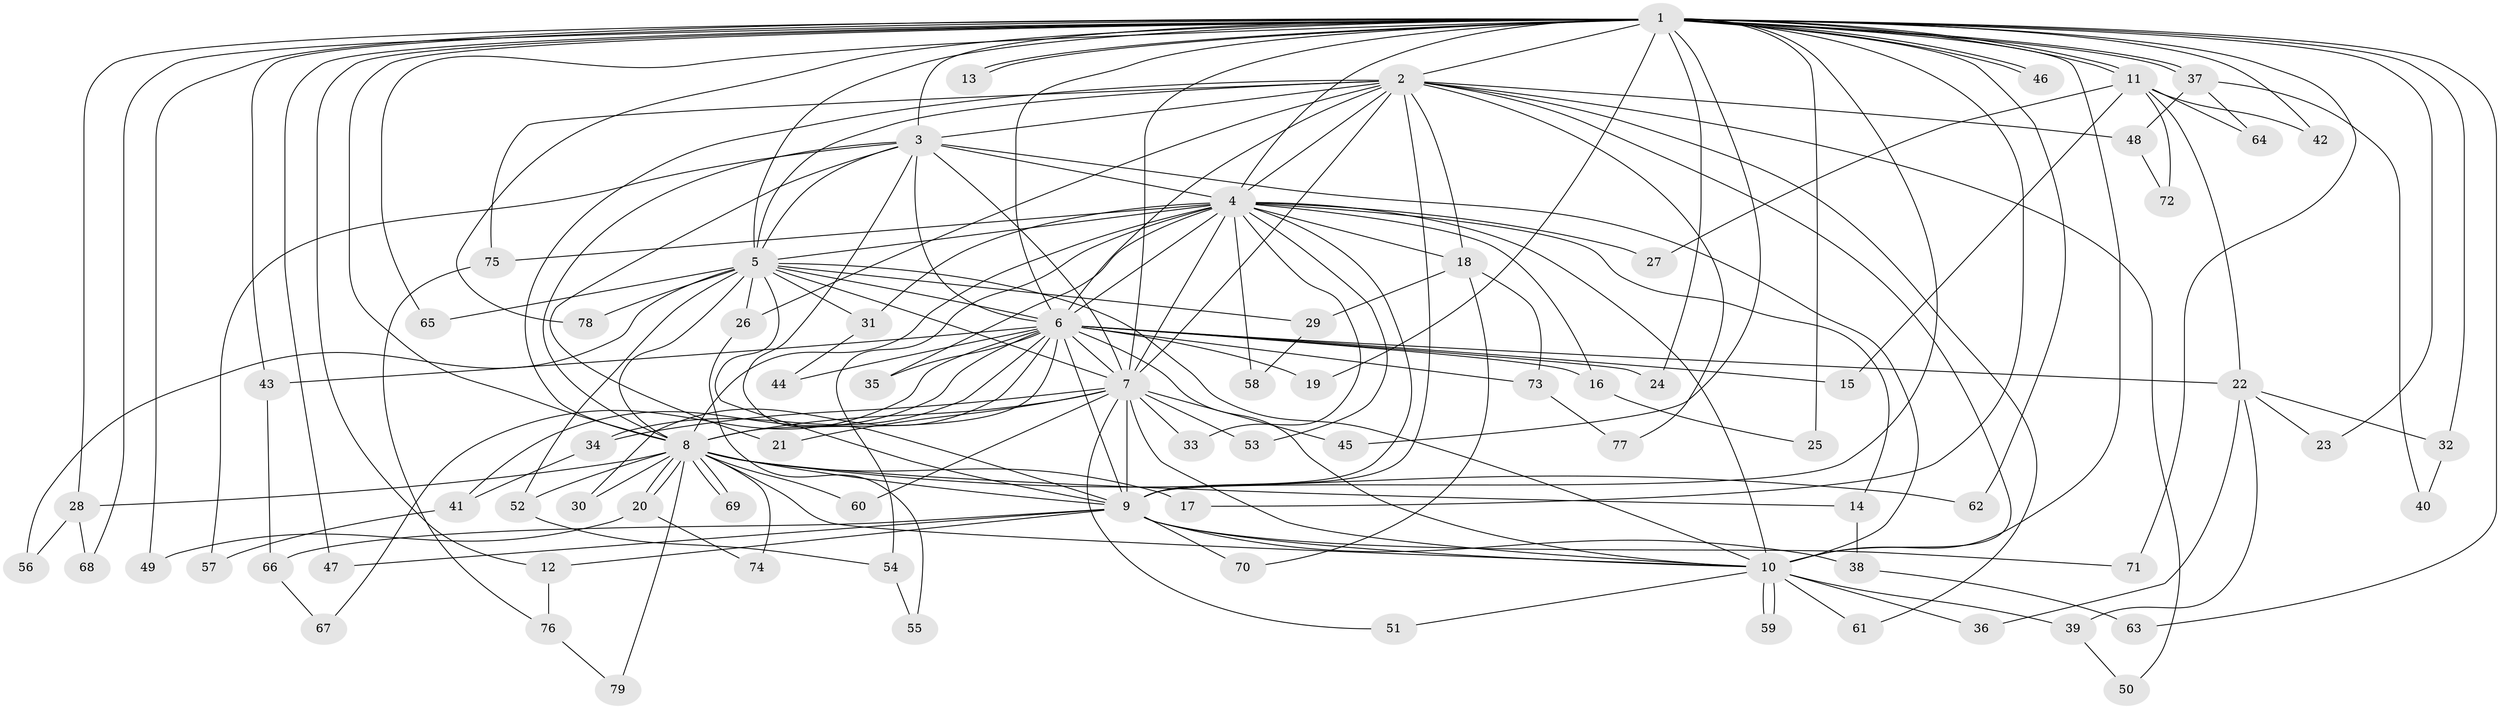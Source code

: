 // Generated by graph-tools (version 1.1) at 2025/10/02/27/25 16:10:57]
// undirected, 79 vertices, 183 edges
graph export_dot {
graph [start="1"]
  node [color=gray90,style=filled];
  1;
  2;
  3;
  4;
  5;
  6;
  7;
  8;
  9;
  10;
  11;
  12;
  13;
  14;
  15;
  16;
  17;
  18;
  19;
  20;
  21;
  22;
  23;
  24;
  25;
  26;
  27;
  28;
  29;
  30;
  31;
  32;
  33;
  34;
  35;
  36;
  37;
  38;
  39;
  40;
  41;
  42;
  43;
  44;
  45;
  46;
  47;
  48;
  49;
  50;
  51;
  52;
  53;
  54;
  55;
  56;
  57;
  58;
  59;
  60;
  61;
  62;
  63;
  64;
  65;
  66;
  67;
  68;
  69;
  70;
  71;
  72;
  73;
  74;
  75;
  76;
  77;
  78;
  79;
  1 -- 2;
  1 -- 3;
  1 -- 4;
  1 -- 5;
  1 -- 6;
  1 -- 7;
  1 -- 8;
  1 -- 9;
  1 -- 10;
  1 -- 11;
  1 -- 11;
  1 -- 12;
  1 -- 13;
  1 -- 13;
  1 -- 17;
  1 -- 19;
  1 -- 23;
  1 -- 24;
  1 -- 25;
  1 -- 28;
  1 -- 32;
  1 -- 37;
  1 -- 37;
  1 -- 42;
  1 -- 43;
  1 -- 45;
  1 -- 46;
  1 -- 46;
  1 -- 47;
  1 -- 49;
  1 -- 62;
  1 -- 63;
  1 -- 65;
  1 -- 68;
  1 -- 71;
  1 -- 78;
  2 -- 3;
  2 -- 4;
  2 -- 5;
  2 -- 6;
  2 -- 7;
  2 -- 8;
  2 -- 9;
  2 -- 10;
  2 -- 18;
  2 -- 26;
  2 -- 48;
  2 -- 50;
  2 -- 61;
  2 -- 75;
  2 -- 77;
  3 -- 4;
  3 -- 5;
  3 -- 6;
  3 -- 7;
  3 -- 8;
  3 -- 9;
  3 -- 10;
  3 -- 21;
  3 -- 57;
  4 -- 5;
  4 -- 6;
  4 -- 7;
  4 -- 8;
  4 -- 9;
  4 -- 10;
  4 -- 14;
  4 -- 16;
  4 -- 18;
  4 -- 27;
  4 -- 31;
  4 -- 33;
  4 -- 35;
  4 -- 53;
  4 -- 54;
  4 -- 58;
  4 -- 75;
  5 -- 6;
  5 -- 7;
  5 -- 8;
  5 -- 9;
  5 -- 10;
  5 -- 26;
  5 -- 29;
  5 -- 31;
  5 -- 52;
  5 -- 56;
  5 -- 65;
  5 -- 78;
  6 -- 7;
  6 -- 8;
  6 -- 9;
  6 -- 10;
  6 -- 15;
  6 -- 16;
  6 -- 19;
  6 -- 22;
  6 -- 24;
  6 -- 30;
  6 -- 34;
  6 -- 35;
  6 -- 41;
  6 -- 43;
  6 -- 44;
  6 -- 67;
  6 -- 73;
  7 -- 8;
  7 -- 9;
  7 -- 10;
  7 -- 21;
  7 -- 33;
  7 -- 34;
  7 -- 45;
  7 -- 51;
  7 -- 53;
  7 -- 60;
  8 -- 9;
  8 -- 10;
  8 -- 14;
  8 -- 17;
  8 -- 20;
  8 -- 20;
  8 -- 28;
  8 -- 30;
  8 -- 52;
  8 -- 60;
  8 -- 62;
  8 -- 69;
  8 -- 69;
  8 -- 74;
  8 -- 79;
  9 -- 10;
  9 -- 12;
  9 -- 38;
  9 -- 47;
  9 -- 66;
  9 -- 70;
  9 -- 71;
  10 -- 36;
  10 -- 39;
  10 -- 51;
  10 -- 59;
  10 -- 59;
  10 -- 61;
  11 -- 15;
  11 -- 22;
  11 -- 27;
  11 -- 42;
  11 -- 64;
  11 -- 72;
  12 -- 76;
  14 -- 38;
  16 -- 25;
  18 -- 29;
  18 -- 70;
  18 -- 73;
  20 -- 49;
  20 -- 74;
  22 -- 23;
  22 -- 32;
  22 -- 36;
  22 -- 39;
  26 -- 55;
  28 -- 56;
  28 -- 68;
  29 -- 58;
  31 -- 44;
  32 -- 40;
  34 -- 41;
  37 -- 40;
  37 -- 48;
  37 -- 64;
  38 -- 63;
  39 -- 50;
  41 -- 57;
  43 -- 66;
  48 -- 72;
  52 -- 54;
  54 -- 55;
  66 -- 67;
  73 -- 77;
  75 -- 76;
  76 -- 79;
}
